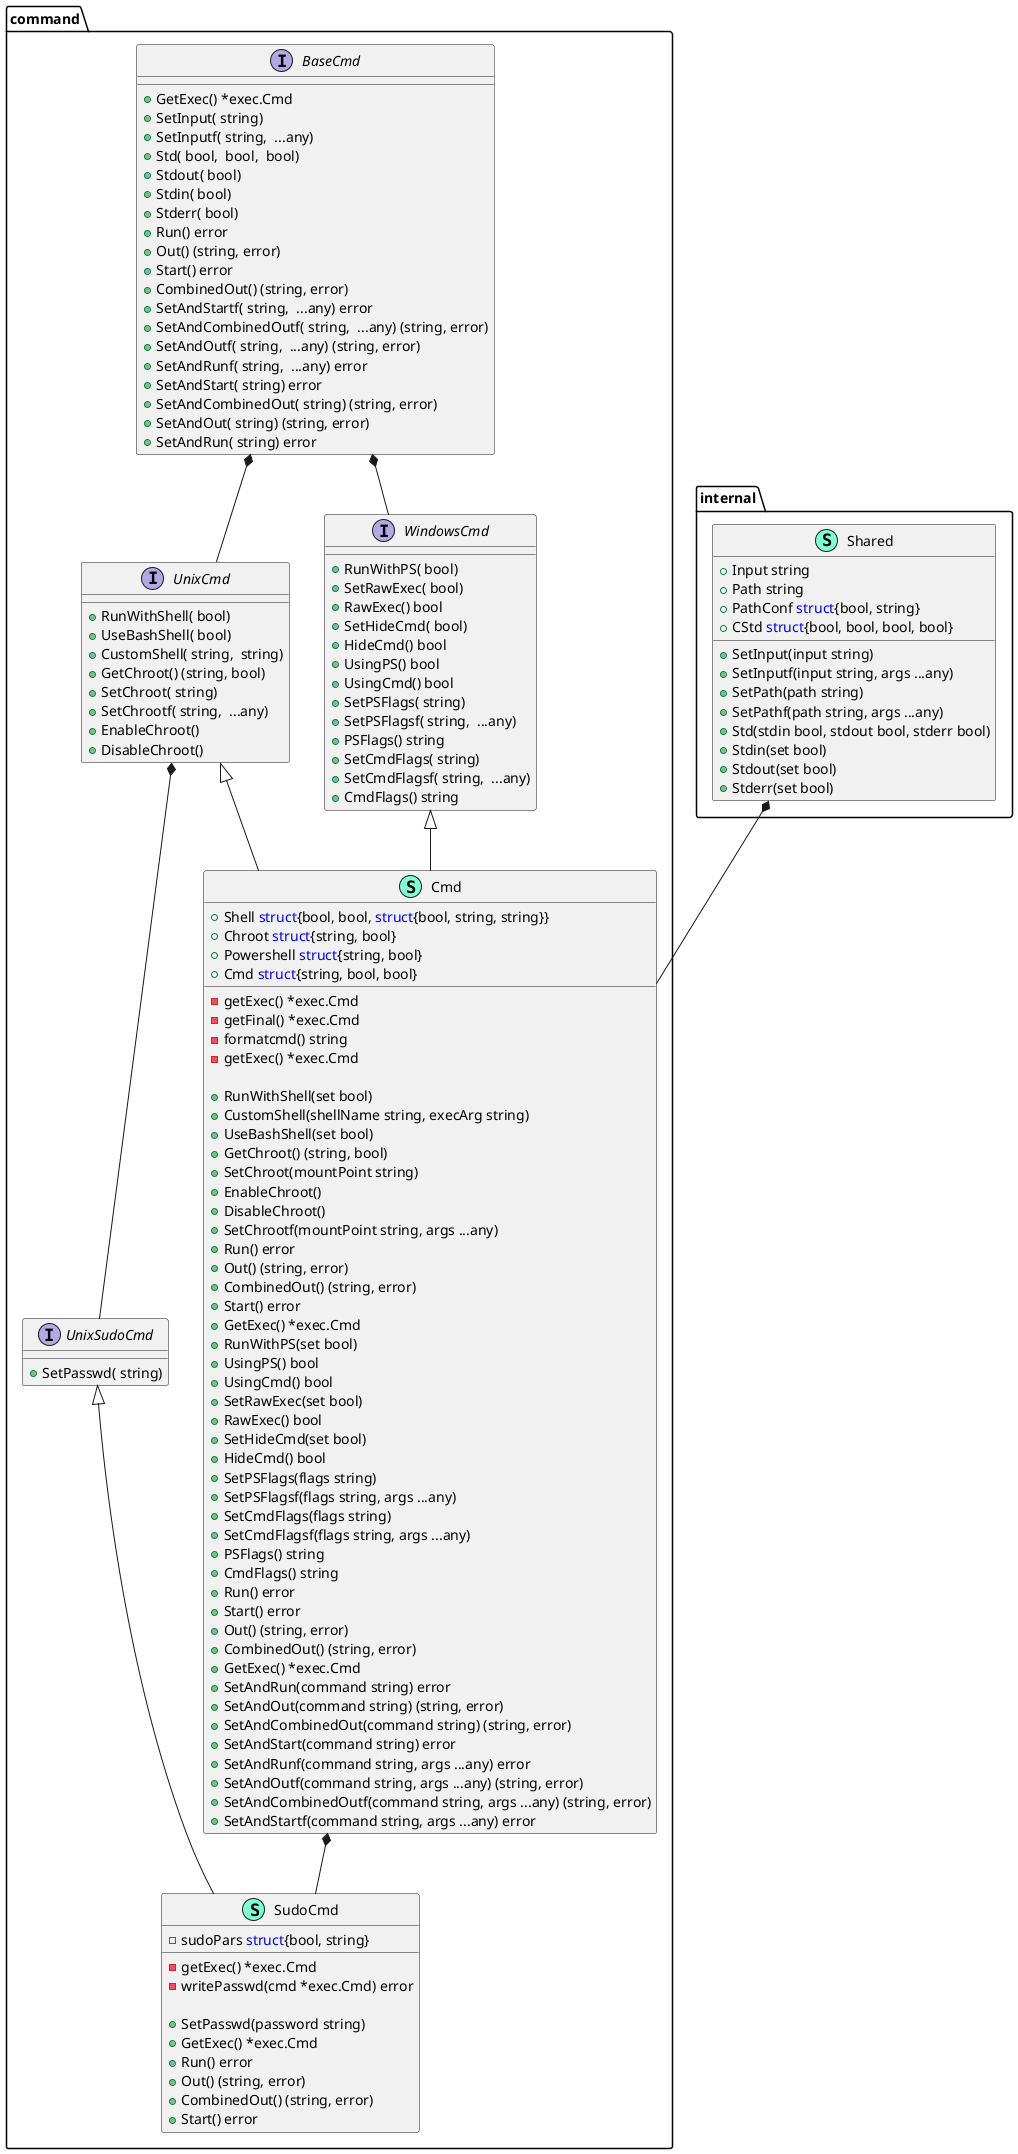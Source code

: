 @startuml
namespace command {
    interface BaseCmd  {
        + GetExec() *exec.Cmd
        + SetInput( string) 
        + SetInputf( string,  ...any) 
        + Std( bool,  bool,  bool) 
        + Stdout( bool) 
        + Stdin( bool) 
        + Stderr( bool) 
        + Run() error
        + Out() (string, error)
        + Start() error
        + CombinedOut() (string, error)
        + SetAndStartf( string,  ...any) error
        + SetAndCombinedOutf( string,  ...any) (string, error)
        + SetAndOutf( string,  ...any) (string, error)
        + SetAndRunf( string,  ...any) error
        + SetAndStart( string) error
        + SetAndCombinedOut( string) (string, error)
        + SetAndOut( string) (string, error)
        + SetAndRun( string) error

    }
    class Cmd << (S,Aquamarine) >> {
        + Shell <font color=blue>struct</font>{bool, bool, <font color=blue>struct</font>{bool, string, string}}
        + Chroot <font color=blue>struct</font>{string, bool}
        + Powershell <font color=blue>struct</font>{string, bool}
        + Cmd <font color=blue>struct</font>{string, bool, bool}

        - getExec() *exec.Cmd
        - getFinal() *exec.Cmd
        - formatcmd() string
        - getExec() *exec.Cmd

        + RunWithShell(set bool) 
        + CustomShell(shellName string, execArg string) 
        + UseBashShell(set bool) 
        + GetChroot() (string, bool)
        + SetChroot(mountPoint string) 
        + EnableChroot() 
        + DisableChroot() 
        + SetChrootf(mountPoint string, args ...any) 
        + Run() error
        + Out() (string, error)
        + CombinedOut() (string, error)
        + Start() error
        + GetExec() *exec.Cmd
        + RunWithPS(set bool) 
        + UsingPS() bool
        + UsingCmd() bool
        + SetRawExec(set bool) 
        + RawExec() bool
        + SetHideCmd(set bool) 
        + HideCmd() bool
        + SetPSFlags(flags string) 
        + SetPSFlagsf(flags string, args ...any) 
        + SetCmdFlags(flags string) 
        + SetCmdFlagsf(flags string, args ...any) 
        + PSFlags() string
        + CmdFlags() string
        + Run() error
        + Start() error
        + Out() (string, error)
        + CombinedOut() (string, error)
        + GetExec() *exec.Cmd
        + SetAndRun(command string) error
        + SetAndOut(command string) (string, error)
        + SetAndCombinedOut(command string) (string, error)
        + SetAndStart(command string) error
        + SetAndRunf(command string, args ...any) error
        + SetAndOutf(command string, args ...any) (string, error)
        + SetAndCombinedOutf(command string, args ...any) (string, error)
        + SetAndStartf(command string, args ...any) error

    }
    class SudoCmd << (S,Aquamarine) >> {
        - sudoPars <font color=blue>struct</font>{bool, string}

        - getExec() *exec.Cmd
        - writePasswd(cmd *exec.Cmd) error

        + SetPasswd(password string) 
        + GetExec() *exec.Cmd
        + Run() error
        + Out() (string, error)
        + CombinedOut() (string, error)
        + Start() error

    }
    interface UnixCmd  {
        + RunWithShell( bool) 
        + UseBashShell( bool) 
        + CustomShell( string,  string) 
        + GetChroot() (string, bool)
        + SetChroot( string) 
        + SetChrootf( string,  ...any) 
        + EnableChroot() 
        + DisableChroot() 

    }
    interface UnixSudoCmd  {
        + SetPasswd( string) 

    }
    interface WindowsCmd  {
        + RunWithPS( bool) 
        + SetRawExec( bool) 
        + RawExec() bool
        + SetHideCmd( bool) 
        + HideCmd() bool
        + UsingPS() bool
        + UsingCmd() bool
        + SetPSFlags( string) 
        + SetPSFlagsf( string,  ...any) 
        + PSFlags() string
        + SetCmdFlags( string) 
        + SetCmdFlagsf( string,  ...any) 
        + CmdFlags() string

    }
}
"internal.Shared" *-- "command.Cmd"
"command.Cmd" *-- "command.SudoCmd"
"command.BaseCmd" *-- "command.UnixCmd"
"command.UnixCmd" *-- "command.UnixSudoCmd"
"command.BaseCmd" *-- "command.WindowsCmd"

"command.UnixCmd" <|-- "command.Cmd"
"command.WindowsCmd" <|-- "command.Cmd"
"command.UnixSudoCmd" <|-- "command.SudoCmd"

namespace internal {
    class Shared << (S,Aquamarine) >> {
        + Input string
        + Path string
        + PathConf <font color=blue>struct</font>{bool, string}
        + CStd <font color=blue>struct</font>{bool, bool, bool, bool}

        + SetInput(input string) 
        + SetInputf(input string, args ...any) 
        + SetPath(path string) 
        + SetPathf(path string, args ...any) 
        + Std(stdin bool, stdout bool, stderr bool) 
        + Stdin(set bool) 
        + Stdout(set bool) 
        + Stderr(set bool) 

    }
}


@enduml
